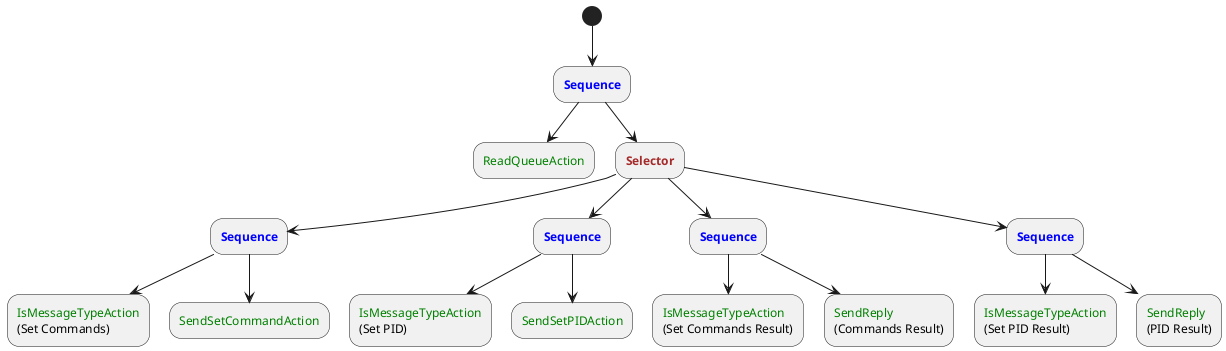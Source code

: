 @startuml

(*) -down-> "<b><color:blue>Sequence</color></b>" as Seq1

Seq1  -down-> "<color:green>ReadQueueAction</color>" as ReadQueueAction

Seq1  -down-> "<b><color:brown>Selector</color></b>" as Sel1

Sel1 -down-> "<b><color:blue>Sequence</color></b>" as Seq2

Seq2  -down-> "<color:green>IsMessageTypeAction</color>
               (Set Commands)" as SetCommandsAction

Seq2  -down-> "<color:green>SendSetCommandAction</color>" as SendSetCommandAction

Sel1 -down-> "<b><color:blue>Sequence</color></b>" as Seq3

Seq3  -down-> "<color:green>IsMessageTypeAction</color>
               (Set PID)" as SetPIDAction

Seq3  -down-> "<color:green>SendSetPIDAction</color>" as SendSetPIDAction

Sel1 -down-> "<b><color:blue>Sequence</color></b>" as Seq4

Seq4  -down-> "<color:green>IsMessageTypeAction</color>
               (Set Commands Result)" as SetCommandsResultAction

Seq4  -down-> "<color:green>SendReply</color>
               (Commands Result)" as SetReplyCommandsResultAction

Sel1 -down-> "<b><color:blue>Sequence</color></b>" as Seq5

Seq5  -down-> "<color:green>IsMessageTypeAction</color>
               (Set PID Result)" as SetPIDResultAction

Seq5  -down-> "<color:green>SendReply</color>
               (PID Result)" as SetReplyPIDResultAction

@enduml